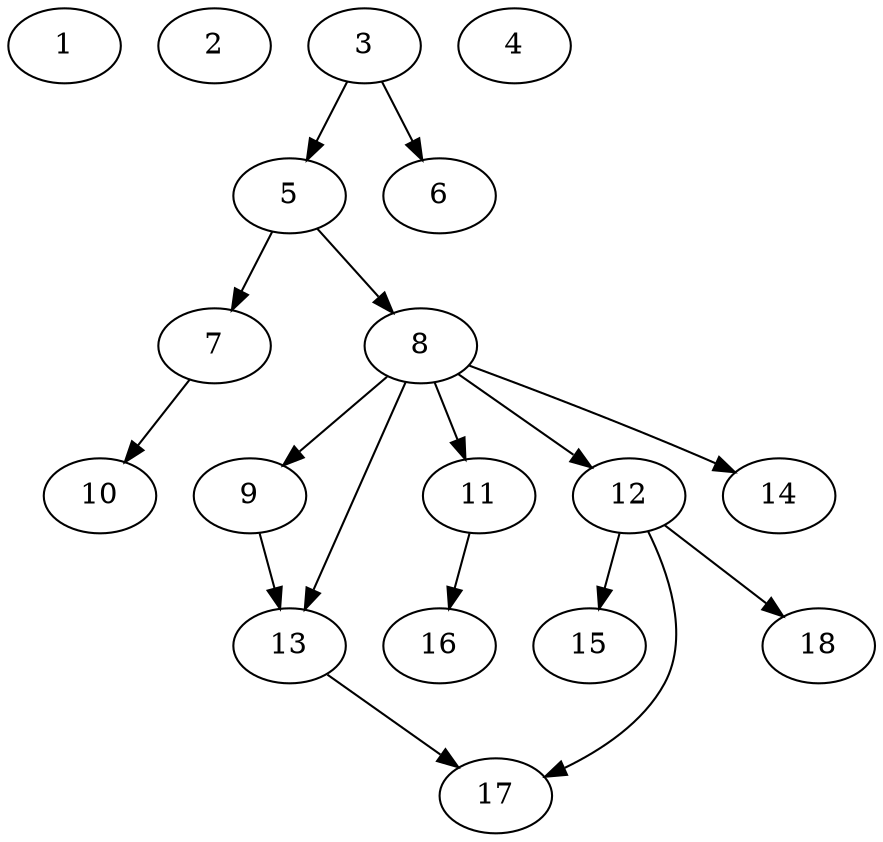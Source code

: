 // DAG automatically generated by daggen at Fri May 24 12:58:31 2024
// daggen-master/daggen -n 18 --fat 0.5 --density 0.5 --regular 0.5 --jump 2 --minalpha 20 --maxalpha 50 --dot -o dags_dot_18/sim_7.dot 
digraph G {
  1 [size="231928233984", alpha="21.76"]
  2 [size="134217728000", alpha="44.59"]
  3 [size="134217728000", alpha="31.36"]
  3 -> 5 [size ="209715200"]
  3 -> 6 [size ="209715200"]
  4 [size="134217728000", alpha="43.24"]
  5 [size="134217728000", alpha="36.78"]
  5 -> 7 [size ="209715200"]
  5 -> 8 [size ="209715200"]
  6 [size="199526593416", alpha="35.51"]
  7 [size="33624064326", alpha="24.28"]
  7 -> 10 [size ="33554432"]
  8 [size="68719476736", alpha="46.34"]
  8 -> 9 [size ="134217728"]
  8 -> 11 [size ="134217728"]
  8 -> 12 [size ="134217728"]
  8 -> 13 [size ="134217728"]
  8 -> 14 [size ="134217728"]
  9 [size="27305790040", alpha="21.10"]
  9 -> 13 [size ="536870912"]
  10 [size="549755813888", alpha="21.49"]
  11 [size="368293445632", alpha="49.68"]
  11 -> 16 [size ="411041792"]
  12 [size="287466908575", alpha="42.00"]
  12 -> 15 [size ="209715200"]
  12 -> 17 [size ="209715200"]
  12 -> 18 [size ="209715200"]
  13 [size="11841364082", alpha="43.33"]
  13 -> 17 [size ="301989888"]
  14 [size="7861724327", alpha="37.77"]
  15 [size="1418280177423", alpha="29.53"]
  16 [size="24157709434", alpha="39.62"]
  17 [size="28991029248", alpha="45.54"]
  18 [size="863859827993", alpha="38.74"]
}
